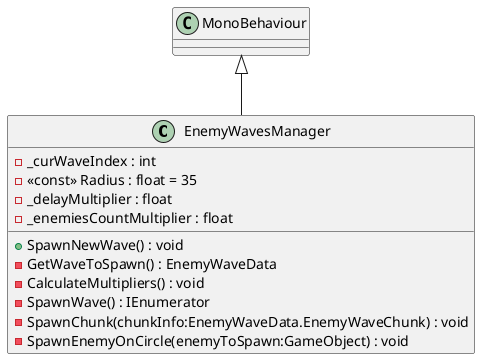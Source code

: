 @startuml
class EnemyWavesManager {
    - _curWaveIndex : int
    - <<const>> Radius : float = 35
    - _delayMultiplier : float
    - _enemiesCountMultiplier : float
    + SpawnNewWave() : void
    - GetWaveToSpawn() : EnemyWaveData
    - CalculateMultipliers() : void
    - SpawnWave() : IEnumerator
    - SpawnChunk(chunkInfo:EnemyWaveData.EnemyWaveChunk) : void
    - SpawnEnemyOnCircle(enemyToSpawn:GameObject) : void
}
MonoBehaviour <|-- EnemyWavesManager
@enduml
